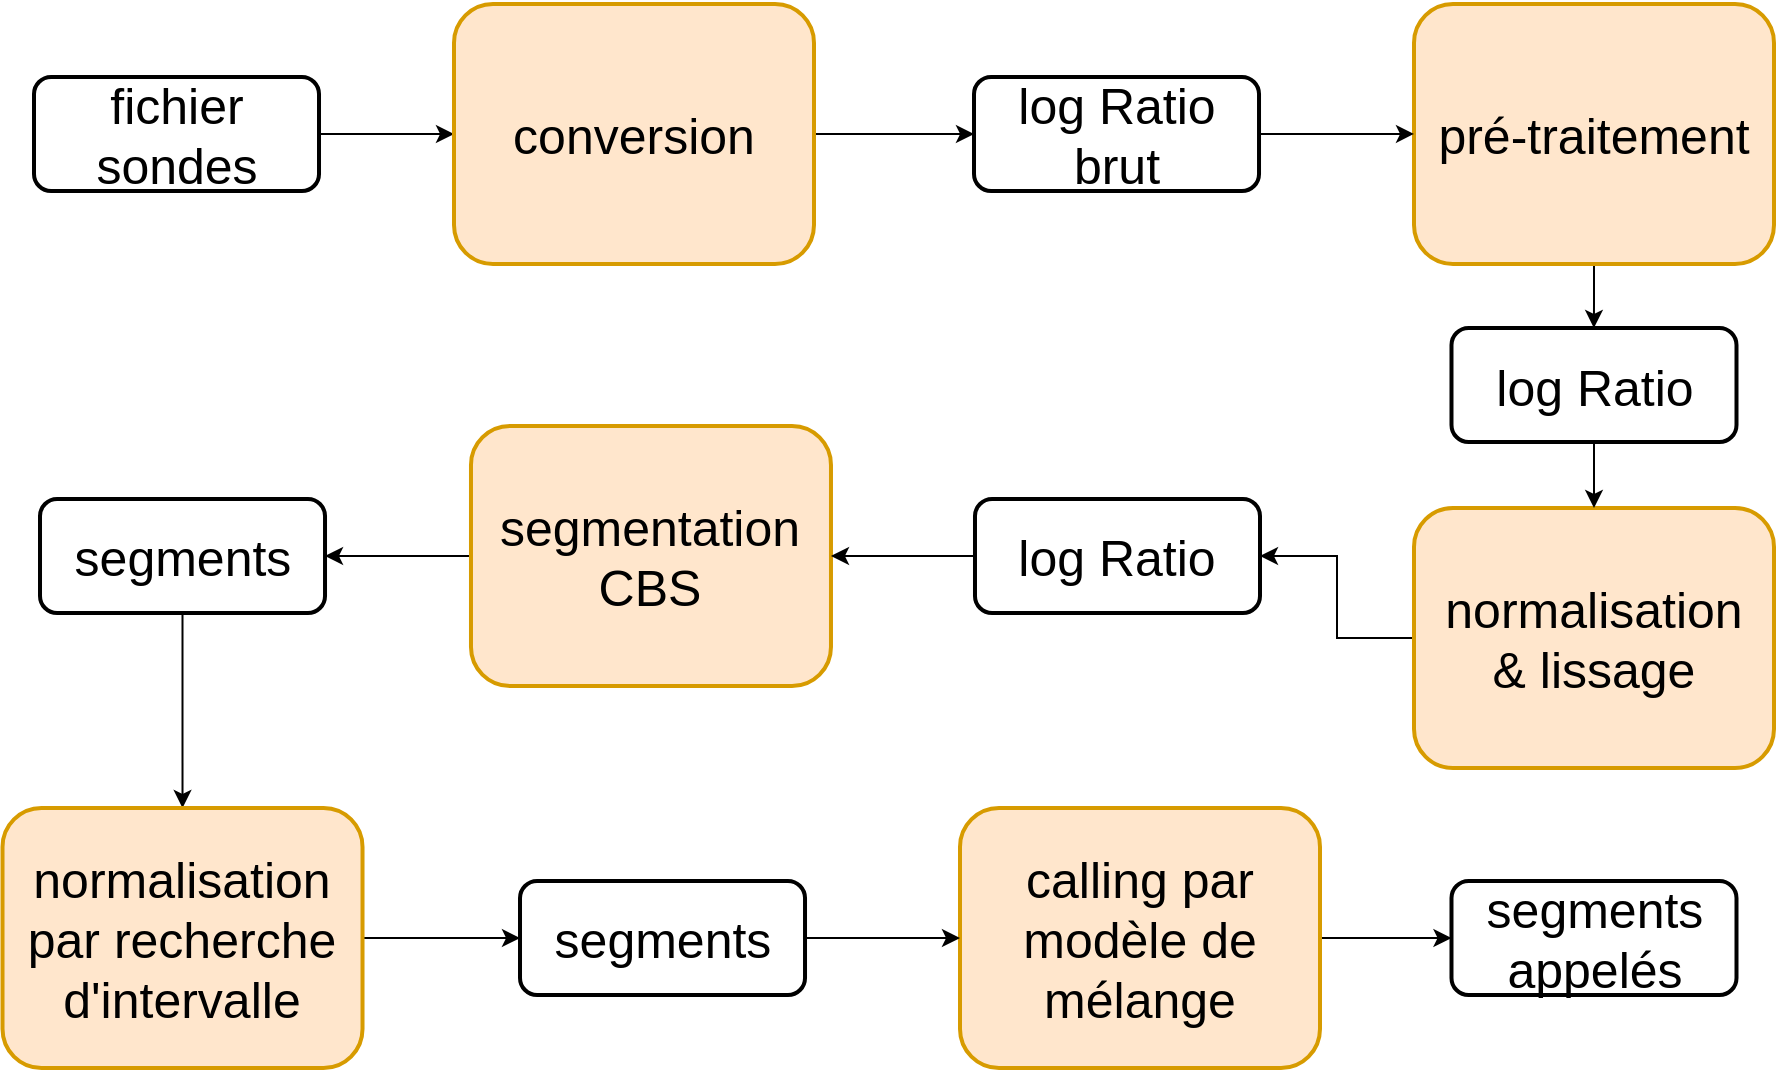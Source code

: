 <mxfile version="19.0.2" type="device"><diagram id="C5RBs43oDa-KdzZeNtuy" name="Page-1"><mxGraphModel dx="-307" dy="417" grid="0" gridSize="10" guides="1" tooltips="1" connect="1" arrows="1" fold="1" page="1" pageScale="1" pageWidth="1169" pageHeight="827" math="0" shadow="0"><root><mxCell id="WIyWlLk6GJQsqaUBKTNV-0"/><mxCell id="WIyWlLk6GJQsqaUBKTNV-1" parent="WIyWlLk6GJQsqaUBKTNV-0"/><mxCell id="CFuh6y-ZYQvoLS8JiR1_-13" style="edgeStyle=orthogonalEdgeStyle;rounded=0;orthogonalLoop=1;jettySize=auto;html=1;" edge="1" parent="WIyWlLk6GJQsqaUBKTNV-1" source="6kjq9omFPai3Y0uaJQrD-40" target="6kjq9omFPai3Y0uaJQrD-50"><mxGeometry relative="1" as="geometry"/></mxCell><mxCell id="6kjq9omFPai3Y0uaJQrD-40" value="pré-traitement" style="rounded=1;whiteSpace=wrap;html=1;shadow=0;fontFamily=Helvetica;fontSize=25;fontColor=default;align=center;strokeColor=#d79b00;strokeWidth=2;fillColor=#ffe6cc;" parent="WIyWlLk6GJQsqaUBKTNV-1" vertex="1"><mxGeometry x="3840.0" y="1339.99" width="180" height="130" as="geometry"/></mxCell><mxCell id="6kjq9omFPai3Y0uaJQrD-41" style="edgeStyle=orthogonalEdgeStyle;rounded=0;orthogonalLoop=1;jettySize=auto;html=1;entryX=0;entryY=0.5;entryDx=0;entryDy=0;fontSize=25;" parent="WIyWlLk6GJQsqaUBKTNV-1" source="6kjq9omFPai3Y0uaJQrD-42" target="6kjq9omFPai3Y0uaJQrD-46" edge="1"><mxGeometry relative="1" as="geometry"><mxPoint x="3260.01" y="1253.625" as="targetPoint"/></mxGeometry></mxCell><mxCell id="6kjq9omFPai3Y0uaJQrD-42" value="fichier sondes" style="rounded=1;whiteSpace=wrap;html=1;fontSize=25;glass=0;strokeWidth=2;shadow=0;aspect=fixed;" parent="WIyWlLk6GJQsqaUBKTNV-1" vertex="1"><mxGeometry x="3150" y="1376.504" width="142.507" height="57.003" as="geometry"/></mxCell><mxCell id="CFuh6y-ZYQvoLS8JiR1_-2" style="edgeStyle=orthogonalEdgeStyle;rounded=0;orthogonalLoop=1;jettySize=auto;html=1;entryX=1;entryY=0.5;entryDx=0;entryDy=0;" edge="1" parent="WIyWlLk6GJQsqaUBKTNV-1" source="6kjq9omFPai3Y0uaJQrD-44" target="6kjq9omFPai3Y0uaJQrD-55"><mxGeometry relative="1" as="geometry"/></mxCell><mxCell id="6kjq9omFPai3Y0uaJQrD-44" value="&lt;div&gt;normalisation &lt;br&gt;&lt;/div&gt;&lt;div&gt;&amp;amp; lissage&lt;/div&gt;" style="rounded=1;whiteSpace=wrap;html=1;shadow=0;fontFamily=Helvetica;fontSize=25;fontColor=default;align=center;strokeColor=#d79b00;strokeWidth=2;fillColor=#ffe6cc;" parent="WIyWlLk6GJQsqaUBKTNV-1" vertex="1"><mxGeometry x="3840.0" y="1592" width="180" height="130" as="geometry"/></mxCell><mxCell id="6kjq9omFPai3Y0uaJQrD-45" style="edgeStyle=orthogonalEdgeStyle;rounded=0;orthogonalLoop=1;jettySize=auto;html=1;exitX=1;exitY=0.5;exitDx=0;exitDy=0;entryX=0;entryY=0.5;entryDx=0;entryDy=0;fontSize=25;" parent="WIyWlLk6GJQsqaUBKTNV-1" source="6kjq9omFPai3Y0uaJQrD-46" target="6kjq9omFPai3Y0uaJQrD-48" edge="1"><mxGeometry relative="1" as="geometry"/></mxCell><mxCell id="6kjq9omFPai3Y0uaJQrD-46" value="conversion" style="rounded=1;whiteSpace=wrap;html=1;shadow=0;fontFamily=Helvetica;fontSize=25;fontColor=default;align=center;strokeColor=#d79b00;strokeWidth=2;fillColor=#ffe6cc;" parent="WIyWlLk6GJQsqaUBKTNV-1" vertex="1"><mxGeometry x="3360.0" y="1340" width="180" height="130" as="geometry"/></mxCell><mxCell id="6kjq9omFPai3Y0uaJQrD-47" style="edgeStyle=orthogonalEdgeStyle;rounded=0;orthogonalLoop=1;jettySize=auto;html=1;exitX=1;exitY=0.5;exitDx=0;exitDy=0;entryX=0;entryY=0.5;entryDx=0;entryDy=0;fontSize=25;" parent="WIyWlLk6GJQsqaUBKTNV-1" source="6kjq9omFPai3Y0uaJQrD-48" target="6kjq9omFPai3Y0uaJQrD-40" edge="1"><mxGeometry relative="1" as="geometry"/></mxCell><mxCell id="6kjq9omFPai3Y0uaJQrD-48" value="log Ratio brut" style="rounded=1;whiteSpace=wrap;html=1;fontSize=25;glass=0;strokeWidth=2;shadow=0;aspect=fixed;" parent="WIyWlLk6GJQsqaUBKTNV-1" vertex="1"><mxGeometry x="3620.005" y="1376.5" width="142.507" height="57.003" as="geometry"/></mxCell><mxCell id="CFuh6y-ZYQvoLS8JiR1_-14" style="edgeStyle=orthogonalEdgeStyle;rounded=0;orthogonalLoop=1;jettySize=auto;html=1;exitX=0.5;exitY=1;exitDx=0;exitDy=0;entryX=0.5;entryY=0;entryDx=0;entryDy=0;" edge="1" parent="WIyWlLk6GJQsqaUBKTNV-1" source="6kjq9omFPai3Y0uaJQrD-50" target="6kjq9omFPai3Y0uaJQrD-44"><mxGeometry relative="1" as="geometry"/></mxCell><mxCell id="6kjq9omFPai3Y0uaJQrD-50" value="log Ratio" style="rounded=1;whiteSpace=wrap;html=1;fontSize=25;glass=0;strokeWidth=2;shadow=0;aspect=fixed;" parent="WIyWlLk6GJQsqaUBKTNV-1" vertex="1"><mxGeometry x="3858.745" y="1502" width="142.507" height="57.003" as="geometry"/></mxCell><mxCell id="6kjq9omFPai3Y0uaJQrD-51" style="edgeStyle=orthogonalEdgeStyle;rounded=0;orthogonalLoop=1;jettySize=auto;html=1;entryX=1;entryY=0.5;entryDx=0;entryDy=0;fontSize=25;exitX=0;exitY=0.5;exitDx=0;exitDy=0;" parent="WIyWlLk6GJQsqaUBKTNV-1" source="6kjq9omFPai3Y0uaJQrD-52" target="6kjq9omFPai3Y0uaJQrD-57" edge="1"><mxGeometry relative="1" as="geometry"><mxPoint x="3891" y="1691" as="sourcePoint"/></mxGeometry></mxCell><mxCell id="6kjq9omFPai3Y0uaJQrD-52" value="segmentation CBS" style="rounded=1;whiteSpace=wrap;html=1;shadow=0;fontFamily=Helvetica;fontSize=25;fontColor=default;align=center;strokeColor=#d79b00;strokeWidth=2;fillColor=#ffe6cc;" parent="WIyWlLk6GJQsqaUBKTNV-1" vertex="1"><mxGeometry x="3368.49" y="1551" width="180" height="130" as="geometry"/></mxCell><mxCell id="CFuh6y-ZYQvoLS8JiR1_-1" style="edgeStyle=orthogonalEdgeStyle;rounded=0;orthogonalLoop=1;jettySize=auto;html=1;entryX=1;entryY=0.5;entryDx=0;entryDy=0;" edge="1" parent="WIyWlLk6GJQsqaUBKTNV-1" source="6kjq9omFPai3Y0uaJQrD-55" target="6kjq9omFPai3Y0uaJQrD-52"><mxGeometry relative="1" as="geometry"/></mxCell><mxCell id="6kjq9omFPai3Y0uaJQrD-55" value="log Ratio" style="rounded=1;whiteSpace=wrap;html=1;fontSize=25;glass=0;strokeWidth=2;shadow=0;aspect=fixed;" parent="WIyWlLk6GJQsqaUBKTNV-1" vertex="1"><mxGeometry x="3620.495" y="1587.5" width="142.507" height="57.003" as="geometry"/></mxCell><mxCell id="CFuh6y-ZYQvoLS8JiR1_-15" style="edgeStyle=orthogonalEdgeStyle;rounded=0;orthogonalLoop=1;jettySize=auto;html=1;entryX=0.5;entryY=0;entryDx=0;entryDy=0;" edge="1" parent="WIyWlLk6GJQsqaUBKTNV-1" source="6kjq9omFPai3Y0uaJQrD-57" target="CFuh6y-ZYQvoLS8JiR1_-9"><mxGeometry relative="1" as="geometry"/></mxCell><mxCell id="6kjq9omFPai3Y0uaJQrD-57" value="segments" style="rounded=1;whiteSpace=wrap;html=1;fontSize=25;glass=0;strokeWidth=2;shadow=0;aspect=fixed;" parent="WIyWlLk6GJQsqaUBKTNV-1" vertex="1"><mxGeometry x="3153.005" y="1587.5" width="142.507" height="57.003" as="geometry"/></mxCell><mxCell id="CFuh6y-ZYQvoLS8JiR1_-4" style="edgeStyle=orthogonalEdgeStyle;rounded=0;orthogonalLoop=1;jettySize=auto;html=1;exitX=1;exitY=0.5;exitDx=0;exitDy=0;entryX=0;entryY=0.5;entryDx=0;entryDy=0;fontSize=25;" edge="1" parent="WIyWlLk6GJQsqaUBKTNV-1" source="CFuh6y-ZYQvoLS8JiR1_-5" target="CFuh6y-ZYQvoLS8JiR1_-12"><mxGeometry relative="1" as="geometry"/></mxCell><mxCell id="CFuh6y-ZYQvoLS8JiR1_-5" value="calling par modèle de mélange" style="rounded=1;whiteSpace=wrap;html=1;shadow=0;fontFamily=Helvetica;fontSize=25;fontColor=default;align=center;strokeColor=#d79b00;strokeWidth=2;fillColor=#ffe6cc;" vertex="1" parent="WIyWlLk6GJQsqaUBKTNV-1"><mxGeometry x="3613.0" y="1742" width="180" height="130" as="geometry"/></mxCell><mxCell id="CFuh6y-ZYQvoLS8JiR1_-8" style="edgeStyle=orthogonalEdgeStyle;rounded=0;orthogonalLoop=1;jettySize=auto;html=1;exitX=1;exitY=0.5;exitDx=0;exitDy=0;entryX=0;entryY=0.5;entryDx=0;entryDy=0;fontSize=25;" edge="1" parent="WIyWlLk6GJQsqaUBKTNV-1" source="CFuh6y-ZYQvoLS8JiR1_-9" target="CFuh6y-ZYQvoLS8JiR1_-11"><mxGeometry relative="1" as="geometry"/></mxCell><mxCell id="CFuh6y-ZYQvoLS8JiR1_-9" value="normalisation par recherche d'intervalle" style="rounded=1;whiteSpace=wrap;html=1;shadow=0;fontFamily=Helvetica;fontSize=25;fontColor=default;align=center;strokeColor=#d79b00;strokeWidth=2;fillColor=#ffe6cc;" vertex="1" parent="WIyWlLk6GJQsqaUBKTNV-1"><mxGeometry x="3134.26" y="1742" width="180" height="130" as="geometry"/></mxCell><mxCell id="CFuh6y-ZYQvoLS8JiR1_-10" style="edgeStyle=orthogonalEdgeStyle;rounded=0;orthogonalLoop=1;jettySize=auto;html=1;exitX=1;exitY=0.5;exitDx=0;exitDy=0;entryX=0;entryY=0.5;entryDx=0;entryDy=0;fontSize=25;" edge="1" parent="WIyWlLk6GJQsqaUBKTNV-1" source="CFuh6y-ZYQvoLS8JiR1_-11" target="CFuh6y-ZYQvoLS8JiR1_-5"><mxGeometry relative="1" as="geometry"/></mxCell><mxCell id="CFuh6y-ZYQvoLS8JiR1_-11" value="segments" style="rounded=1;whiteSpace=wrap;html=1;fontSize=25;glass=0;strokeWidth=2;shadow=0;aspect=fixed;" vertex="1" parent="WIyWlLk6GJQsqaUBKTNV-1"><mxGeometry x="3393.005" y="1778.51" width="142.507" height="57.003" as="geometry"/></mxCell><mxCell id="CFuh6y-ZYQvoLS8JiR1_-12" value="segments appelés" style="rounded=1;whiteSpace=wrap;html=1;fontSize=25;glass=0;strokeWidth=2;shadow=0;aspect=fixed;" vertex="1" parent="WIyWlLk6GJQsqaUBKTNV-1"><mxGeometry x="3858.745" y="1778.5" width="142.507" height="57.003" as="geometry"/></mxCell></root></mxGraphModel></diagram></mxfile>